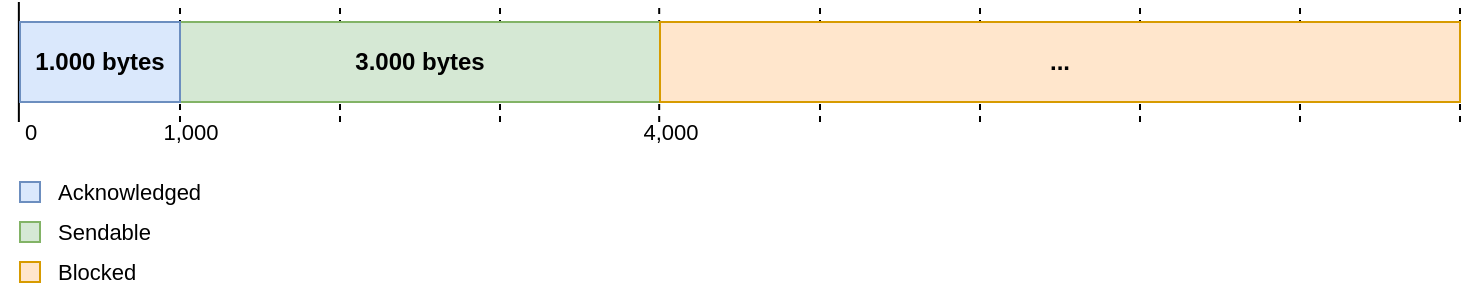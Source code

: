<mxfile version="27.0.9">
  <diagram name="figure1" id="3Jd3CL5HHKLwqJKN9TWw">
    <mxGraphModel dx="1181" dy="706" grid="1" gridSize="10" guides="1" tooltips="1" connect="1" arrows="1" fold="1" page="1" pageScale="1" pageWidth="960" pageHeight="220" math="0" shadow="0">
      <root>
        <mxCell id="0" />
        <mxCell id="1" parent="0" />
        <mxCell id="EfG_GB6TRAK8UAWExfef-16" value="" style="endArrow=none;dashed=1;html=1;rounded=0;" edge="1" parent="1">
          <mxGeometry width="50" height="50" relative="1" as="geometry">
            <mxPoint x="120" y="100" as="sourcePoint" />
            <mxPoint x="120" y="40" as="targetPoint" />
          </mxGeometry>
        </mxCell>
        <mxCell id="EfG_GB6TRAK8UAWExfef-17" value="" style="endArrow=none;dashed=1;html=1;rounded=0;" edge="1" parent="1">
          <mxGeometry width="50" height="50" relative="1" as="geometry">
            <mxPoint x="359.6" y="100" as="sourcePoint" />
            <mxPoint x="359.6" y="40" as="targetPoint" />
          </mxGeometry>
        </mxCell>
        <mxCell id="EfG_GB6TRAK8UAWExfef-4" value="&lt;font style=&quot;font-size: 11px; font-weight: normal;&quot;&gt;Acknowledged&lt;/font&gt;" style="rounded=0;html=1;fontStyle=1;fillColor=#dae8fc;strokeColor=#6c8ebf;align=left;labelPosition=right;verticalLabelPosition=middle;verticalAlign=middle;spacing=9;" vertex="1" parent="1">
          <mxGeometry x="40" y="130" width="10" height="10" as="geometry" />
        </mxCell>
        <mxCell id="EfG_GB6TRAK8UAWExfef-7" value="Sendable" style="rounded=0;html=1;fontStyle=0;fillColor=#d5e8d4;strokeColor=#82b366;align=left;labelPosition=right;verticalLabelPosition=middle;verticalAlign=middle;spacing=9;fontSize=11;" vertex="1" parent="1">
          <mxGeometry x="40" y="150" width="10" height="10" as="geometry" />
        </mxCell>
        <mxCell id="EfG_GB6TRAK8UAWExfef-12" value="Blocked" style="rounded=0;html=1;fontStyle=0;fillColor=#ffe6cc;strokeColor=#d79b00;align=left;labelPosition=right;verticalLabelPosition=middle;verticalAlign=middle;spacing=9;fontSize=11;" vertex="1" parent="1">
          <mxGeometry x="40" y="170" width="10" height="10" as="geometry" />
        </mxCell>
        <mxCell id="EfG_GB6TRAK8UAWExfef-18" value="1,000" style="text;html=1;align=center;verticalAlign=middle;resizable=0;points=[];autosize=1;strokeColor=none;fillColor=none;fontSize=11;" vertex="1" parent="1">
          <mxGeometry x="100" y="90" width="50" height="30" as="geometry" />
        </mxCell>
        <mxCell id="EfG_GB6TRAK8UAWExfef-21" value="4,000" style="text;html=1;align=center;verticalAlign=middle;resizable=0;points=[];autosize=1;strokeColor=none;fillColor=none;fontSize=11;" vertex="1" parent="1">
          <mxGeometry x="340" y="90" width="50" height="30" as="geometry" />
        </mxCell>
        <mxCell id="EfG_GB6TRAK8UAWExfef-24" value="" style="endArrow=none;html=1;rounded=0;" edge="1" parent="1">
          <mxGeometry width="50" height="50" relative="1" as="geometry">
            <mxPoint x="39.43" y="100" as="sourcePoint" />
            <mxPoint x="39.43" y="40" as="targetPoint" />
          </mxGeometry>
        </mxCell>
        <mxCell id="EfG_GB6TRAK8UAWExfef-25" value="" style="endArrow=none;dashed=1;html=1;rounded=0;" edge="1" parent="1">
          <mxGeometry width="50" height="50" relative="1" as="geometry">
            <mxPoint x="200" y="100" as="sourcePoint" />
            <mxPoint x="200" y="40" as="targetPoint" />
          </mxGeometry>
        </mxCell>
        <mxCell id="EfG_GB6TRAK8UAWExfef-26" value="" style="endArrow=none;dashed=1;html=1;rounded=0;" edge="1" parent="1">
          <mxGeometry width="50" height="50" relative="1" as="geometry">
            <mxPoint x="280" y="100" as="sourcePoint" />
            <mxPoint x="280" y="40" as="targetPoint" />
          </mxGeometry>
        </mxCell>
        <mxCell id="EfG_GB6TRAK8UAWExfef-27" value="" style="endArrow=none;dashed=1;html=1;rounded=0;" edge="1" parent="1">
          <mxGeometry width="50" height="50" relative="1" as="geometry">
            <mxPoint x="440" y="100" as="sourcePoint" />
            <mxPoint x="440" y="40" as="targetPoint" />
          </mxGeometry>
        </mxCell>
        <mxCell id="EfG_GB6TRAK8UAWExfef-28" value="" style="endArrow=none;dashed=1;html=1;rounded=0;" edge="1" parent="1">
          <mxGeometry width="50" height="50" relative="1" as="geometry">
            <mxPoint x="520" y="100" as="sourcePoint" />
            <mxPoint x="520" y="40" as="targetPoint" />
          </mxGeometry>
        </mxCell>
        <mxCell id="EfG_GB6TRAK8UAWExfef-29" value="" style="endArrow=none;dashed=1;html=1;rounded=0;" edge="1" parent="1">
          <mxGeometry width="50" height="50" relative="1" as="geometry">
            <mxPoint x="600" y="100" as="sourcePoint" />
            <mxPoint x="600" y="40" as="targetPoint" />
          </mxGeometry>
        </mxCell>
        <mxCell id="EfG_GB6TRAK8UAWExfef-30" value="" style="endArrow=none;dashed=1;html=1;rounded=0;" edge="1" parent="1">
          <mxGeometry width="50" height="50" relative="1" as="geometry">
            <mxPoint x="680" y="100" as="sourcePoint" />
            <mxPoint x="680" y="40" as="targetPoint" />
          </mxGeometry>
        </mxCell>
        <mxCell id="EfG_GB6TRAK8UAWExfef-31" value="" style="endArrow=none;dashed=1;html=1;rounded=0;" edge="1" parent="1">
          <mxGeometry width="50" height="50" relative="1" as="geometry">
            <mxPoint x="760" y="100" as="sourcePoint" />
            <mxPoint x="760" y="40" as="targetPoint" />
          </mxGeometry>
        </mxCell>
        <mxCell id="EfG_GB6TRAK8UAWExfef-2" value="3.000 bytes" style="rounded=0;whiteSpace=wrap;html=1;fontStyle=1;fillColor=#d5e8d4;strokeColor=#82b366;" vertex="1" parent="1">
          <mxGeometry x="120" y="50" width="240" height="40" as="geometry" />
        </mxCell>
        <mxCell id="EfG_GB6TRAK8UAWExfef-3" value="..." style="rounded=0;whiteSpace=wrap;html=1;fontStyle=1;fillColor=#ffe6cc;strokeColor=#d79b00;" vertex="1" parent="1">
          <mxGeometry x="360" y="50" width="400" height="40" as="geometry" />
        </mxCell>
        <mxCell id="EfG_GB6TRAK8UAWExfef-1" value="1.000 bytes" style="rounded=0;whiteSpace=wrap;html=1;fontStyle=1;fillColor=#dae8fc;strokeColor=#6c8ebf;" vertex="1" parent="1">
          <mxGeometry x="40" y="50" width="80" height="40" as="geometry" />
        </mxCell>
        <mxCell id="EfG_GB6TRAK8UAWExfef-32" value="0" style="text;html=1;align=center;verticalAlign=middle;resizable=0;points=[];autosize=1;strokeColor=none;fillColor=none;fontSize=11;" vertex="1" parent="1">
          <mxGeometry x="30" y="90" width="30" height="30" as="geometry" />
        </mxCell>
      </root>
    </mxGraphModel>
  </diagram>
</mxfile>
